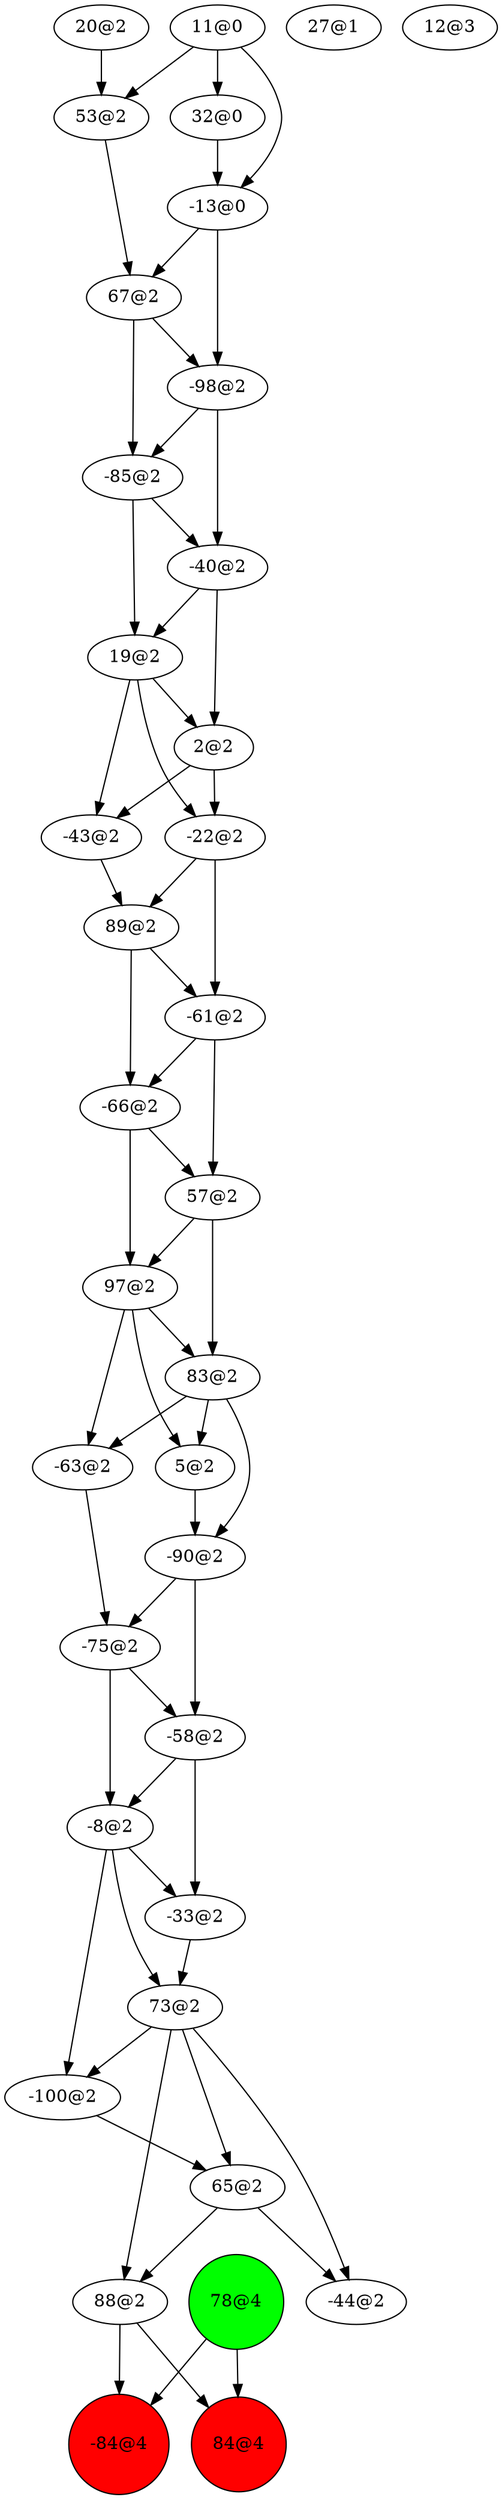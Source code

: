 digraph {
"-84@4";
"84@4";
"78@4"->"-84@4";
"78@4"->"84@4";
"-44@2";
"88@2"->"-84@4";
"88@2"->"84@4";
"65@2"->"-44@2";
"65@2"->"88@2";
"73@2"->"-44@2";
"73@2"->"88@2";
"73@2"->"65@2";
"73@2"->"-100@2";
"-33@2"->"73@2";
"-8@2"->"-100@2";
"-8@2"->"73@2";
"-8@2"->"-33@2";
"-58@2"->"-33@2";
"-58@2"->"-8@2";
"-75@2"->"-8@2";
"-75@2"->"-58@2";
"-85@2"->"19@2";
"-85@2"->"-40@2";
"-98@2"->"-40@2";
"-98@2"->"-85@2";
"-63@2"->"-75@2";
"67@2"->"-85@2";
"67@2"->"-98@2";
"20@2"->"53@2";
"89@2"->"-66@2";
"89@2"->"-61@2";
"27@1";
"12@3";
"-13@0"->"-98@2";
"-13@0"->"67@2";
"-40@2"->"2@2";
"-40@2"->"19@2";
"32@0"->"-13@0";
"-90@2"->"-58@2";
"-90@2"->"-75@2";
"-43@2"->"89@2";
"53@2"->"67@2";
"-66@2"->"97@2";
"-66@2"->"57@2";
"57@2"->"83@2";
"57@2"->"97@2";
"-100@2"->"65@2";
"19@2"->"-43@2";
"19@2"->"-22@2";
"19@2"->"2@2";
"2@2"->"-43@2";
"2@2"->"-22@2";
"11@0"->"53@2";
"11@0"->"-13@0";
"11@0"->"32@0";
"-61@2"->"57@2";
"-61@2"->"-66@2";
"83@2"->"-90@2";
"83@2"->"-63@2";
"83@2"->"5@2";
"-22@2"->"-61@2";
"-22@2"->"89@2";
"97@2"->"-63@2";
"97@2"->"5@2";
"97@2"->"83@2";
"5@2"->"-90@2";
"-84@4"[shape=circle, style=filled, fillcolor=red];
"84@4"[shape=circle, style=filled, fillcolor=red];
"78@4"[shape=circle, style=filled, fillcolor=green];
}